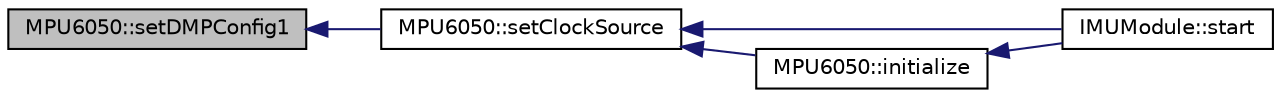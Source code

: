 digraph "MPU6050::setDMPConfig1"
{
  edge [fontname="Helvetica",fontsize="10",labelfontname="Helvetica",labelfontsize="10"];
  node [fontname="Helvetica",fontsize="10",shape=record];
  rankdir="LR";
  Node992 [label="MPU6050::setDMPConfig1",height=0.2,width=0.4,color="black", fillcolor="grey75", style="filled", fontcolor="black"];
  Node992 -> Node993 [dir="back",color="midnightblue",fontsize="10",style="solid",fontname="Helvetica"];
  Node993 [label="MPU6050::setClockSource",height=0.2,width=0.4,color="black", fillcolor="white", style="filled",URL="$class_m_p_u6050.html#a4c1cd147d038e024bdeaa053c4d77734",tooltip="Set clock source setting. "];
  Node993 -> Node994 [dir="back",color="midnightblue",fontsize="10",style="solid",fontname="Helvetica"];
  Node994 [label="IMUModule::start",height=0.2,width=0.4,color="black", fillcolor="white", style="filled",URL="$class_i_m_u_module.html#aba29f7665d8ec8f0eefe802f1c2b741c",tooltip="Called once to initialize the module. "];
  Node993 -> Node995 [dir="back",color="midnightblue",fontsize="10",style="solid",fontname="Helvetica"];
  Node995 [label="MPU6050::initialize",height=0.2,width=0.4,color="black", fillcolor="white", style="filled",URL="$class_m_p_u6050.html#abd8fc6c18adf158011118fbccc7e7054",tooltip="Power on and prepare for general usage. "];
  Node995 -> Node994 [dir="back",color="midnightblue",fontsize="10",style="solid",fontname="Helvetica"];
}
